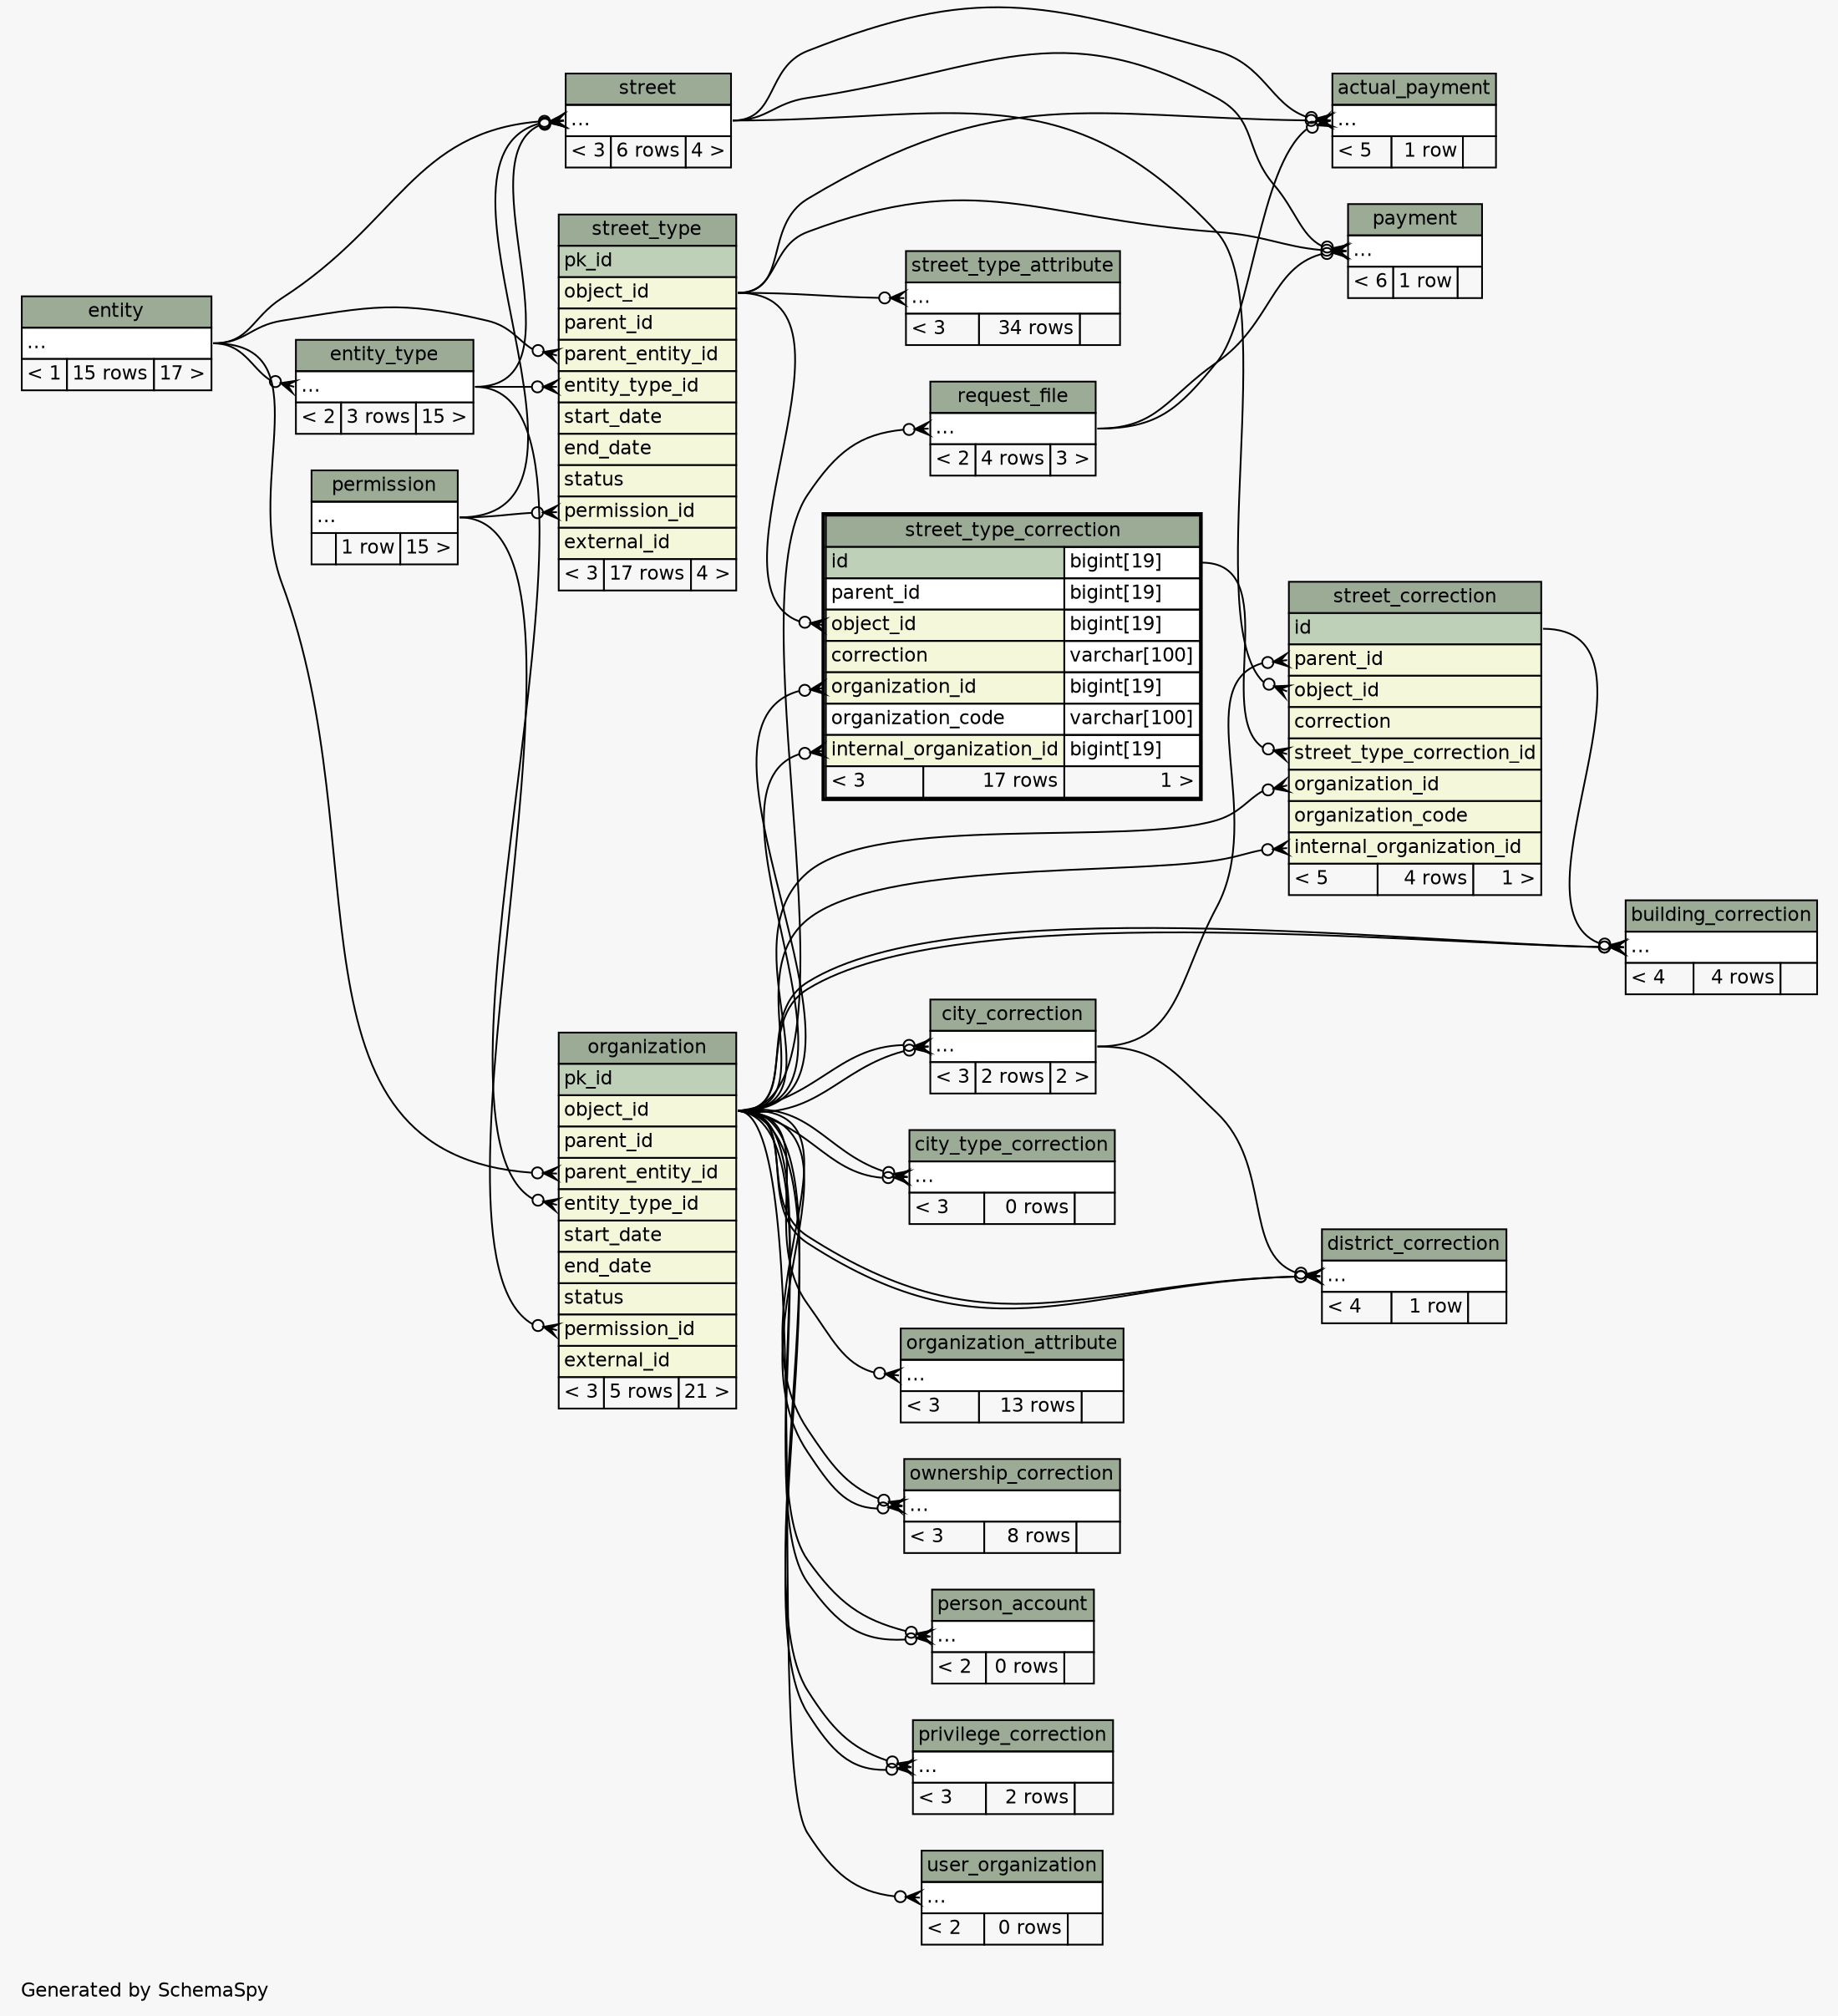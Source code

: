 // dot 2.28.0 on Windows 7 6.1
// SchemaSpy rev 590
digraph "twoDegreesRelationshipsDiagram" {
  graph [
    rankdir="RL"
    bgcolor="#f7f7f7"
    label="\nGenerated by SchemaSpy"
    labeljust="l"
    nodesep="0.18"
    ranksep="0.46"
    fontname="Helvetica"
    fontsize="11"
  ];
  node [
    fontname="Helvetica"
    fontsize="11"
    shape="plaintext"
  ];
  edge [
    arrowsize="0.8"
  ];
  "actual_payment":"elipses":w -> "street":"elipses":e [arrowhead=none dir=back arrowtail=crowodot];
  "actual_payment":"elipses":w -> "street_type":"object_id":e [arrowhead=none dir=back arrowtail=crowodot];
  "actual_payment":"elipses":w -> "request_file":"elipses":e [arrowhead=none dir=back arrowtail=crowodot];
  "building_correction":"elipses":w -> "organization":"object_id":e [arrowhead=none dir=back arrowtail=crowodot];
  "building_correction":"elipses":w -> "organization":"object_id":e [arrowhead=none dir=back arrowtail=crowodot];
  "building_correction":"elipses":w -> "street_correction":"id":e [arrowhead=none dir=back arrowtail=crowodot];
  "city_correction":"elipses":w -> "organization":"object_id":e [arrowhead=none dir=back arrowtail=crowodot];
  "city_correction":"elipses":w -> "organization":"object_id":e [arrowhead=none dir=back arrowtail=crowodot];
  "city_type_correction":"elipses":w -> "organization":"object_id":e [arrowhead=none dir=back arrowtail=crowodot];
  "city_type_correction":"elipses":w -> "organization":"object_id":e [arrowhead=none dir=back arrowtail=crowodot];
  "district_correction":"elipses":w -> "organization":"object_id":e [arrowhead=none dir=back arrowtail=crowodot];
  "district_correction":"elipses":w -> "organization":"object_id":e [arrowhead=none dir=back arrowtail=crowodot];
  "district_correction":"elipses":w -> "city_correction":"elipses":e [arrowhead=none dir=back arrowtail=crowodot];
  "entity_type":"elipses":w -> "entity":"elipses":e [arrowhead=none dir=back arrowtail=crowodot];
  "organization":"entity_type_id":w -> "entity_type":"elipses":e [arrowhead=none dir=back arrowtail=crowodot];
  "organization":"parent_entity_id":w -> "entity":"elipses":e [arrowhead=none dir=back arrowtail=crowodot];
  "organization":"permission_id":w -> "permission":"elipses":e [arrowhead=none dir=back arrowtail=crowodot];
  "organization_attribute":"elipses":w -> "organization":"object_id":e [arrowhead=none dir=back arrowtail=crowodot];
  "ownership_correction":"elipses":w -> "organization":"object_id":e [arrowhead=none dir=back arrowtail=crowodot];
  "ownership_correction":"elipses":w -> "organization":"object_id":e [arrowhead=none dir=back arrowtail=crowodot];
  "payment":"elipses":w -> "street":"elipses":e [arrowhead=none dir=back arrowtail=crowodot];
  "payment":"elipses":w -> "street_type":"object_id":e [arrowhead=none dir=back arrowtail=crowodot];
  "payment":"elipses":w -> "request_file":"elipses":e [arrowhead=none dir=back arrowtail=crowodot];
  "person_account":"elipses":w -> "organization":"object_id":e [arrowhead=none dir=back arrowtail=crowodot];
  "person_account":"elipses":w -> "organization":"object_id":e [arrowhead=none dir=back arrowtail=crowodot];
  "privilege_correction":"elipses":w -> "organization":"object_id":e [arrowhead=none dir=back arrowtail=crowodot];
  "privilege_correction":"elipses":w -> "organization":"object_id":e [arrowhead=none dir=back arrowtail=crowodot];
  "request_file":"elipses":w -> "organization":"object_id":e [arrowhead=none dir=back arrowtail=crowodot];
  "street":"elipses":w -> "entity_type":"elipses":e [arrowhead=none dir=back arrowtail=crowodot];
  "street":"elipses":w -> "entity":"elipses":e [arrowhead=none dir=back arrowtail=crowodot];
  "street":"elipses":w -> "permission":"elipses":e [arrowhead=none dir=back arrowtail=crowodot];
  "street_correction":"internal_organization_id":w -> "organization":"object_id":e [arrowhead=none dir=back arrowtail=crowodot];
  "street_correction":"object_id":w -> "street":"elipses":e [arrowhead=none dir=back arrowtail=crowodot];
  "street_correction":"organization_id":w -> "organization":"object_id":e [arrowhead=none dir=back arrowtail=crowodot];
  "street_correction":"parent_id":w -> "city_correction":"elipses":e [arrowhead=none dir=back arrowtail=crowodot];
  "street_correction":"street_type_correction_id":w -> "street_type_correction":"id.type":e [arrowhead=none dir=back arrowtail=crowodot];
  "street_type":"entity_type_id":w -> "entity_type":"elipses":e [arrowhead=none dir=back arrowtail=crowodot];
  "street_type":"parent_entity_id":w -> "entity":"elipses":e [arrowhead=none dir=back arrowtail=crowodot];
  "street_type":"permission_id":w -> "permission":"elipses":e [arrowhead=none dir=back arrowtail=crowodot];
  "street_type_attribute":"elipses":w -> "street_type":"object_id":e [arrowhead=none dir=back arrowtail=crowodot];
  "street_type_correction":"internal_organization_id":w -> "organization":"object_id":e [arrowhead=none dir=back arrowtail=crowodot];
  "street_type_correction":"object_id":w -> "street_type":"object_id":e [arrowhead=none dir=back arrowtail=crowodot];
  "street_type_correction":"organization_id":w -> "organization":"object_id":e [arrowhead=none dir=back arrowtail=crowodot];
  "user_organization":"elipses":w -> "organization":"object_id":e [arrowhead=none dir=back arrowtail=crowodot];
  "actual_payment" [
    label=<
    <TABLE BORDER="0" CELLBORDER="1" CELLSPACING="0" BGCOLOR="#ffffff">
      <TR><TD COLSPAN="3" BGCOLOR="#9bab96" ALIGN="CENTER">actual_payment</TD></TR>
      <TR><TD PORT="elipses" COLSPAN="3" ALIGN="LEFT">...</TD></TR>
      <TR><TD ALIGN="LEFT" BGCOLOR="#f7f7f7">&lt; 5</TD><TD ALIGN="RIGHT" BGCOLOR="#f7f7f7">1 row</TD><TD ALIGN="RIGHT" BGCOLOR="#f7f7f7">  </TD></TR>
    </TABLE>>
    URL="actual_payment.html"
    tooltip="actual_payment"
  ];
  "building_correction" [
    label=<
    <TABLE BORDER="0" CELLBORDER="1" CELLSPACING="0" BGCOLOR="#ffffff">
      <TR><TD COLSPAN="3" BGCOLOR="#9bab96" ALIGN="CENTER">building_correction</TD></TR>
      <TR><TD PORT="elipses" COLSPAN="3" ALIGN="LEFT">...</TD></TR>
      <TR><TD ALIGN="LEFT" BGCOLOR="#f7f7f7">&lt; 4</TD><TD ALIGN="RIGHT" BGCOLOR="#f7f7f7">4 rows</TD><TD ALIGN="RIGHT" BGCOLOR="#f7f7f7">  </TD></TR>
    </TABLE>>
    URL="building_correction.html"
    tooltip="building_correction"
  ];
  "city_correction" [
    label=<
    <TABLE BORDER="0" CELLBORDER="1" CELLSPACING="0" BGCOLOR="#ffffff">
      <TR><TD COLSPAN="3" BGCOLOR="#9bab96" ALIGN="CENTER">city_correction</TD></TR>
      <TR><TD PORT="elipses" COLSPAN="3" ALIGN="LEFT">...</TD></TR>
      <TR><TD ALIGN="LEFT" BGCOLOR="#f7f7f7">&lt; 3</TD><TD ALIGN="RIGHT" BGCOLOR="#f7f7f7">2 rows</TD><TD ALIGN="RIGHT" BGCOLOR="#f7f7f7">2 &gt;</TD></TR>
    </TABLE>>
    URL="city_correction.html"
    tooltip="city_correction"
  ];
  "city_type_correction" [
    label=<
    <TABLE BORDER="0" CELLBORDER="1" CELLSPACING="0" BGCOLOR="#ffffff">
      <TR><TD COLSPAN="3" BGCOLOR="#9bab96" ALIGN="CENTER">city_type_correction</TD></TR>
      <TR><TD PORT="elipses" COLSPAN="3" ALIGN="LEFT">...</TD></TR>
      <TR><TD ALIGN="LEFT" BGCOLOR="#f7f7f7">&lt; 3</TD><TD ALIGN="RIGHT" BGCOLOR="#f7f7f7">0 rows</TD><TD ALIGN="RIGHT" BGCOLOR="#f7f7f7">  </TD></TR>
    </TABLE>>
    URL="city_type_correction.html"
    tooltip="city_type_correction"
  ];
  "district_correction" [
    label=<
    <TABLE BORDER="0" CELLBORDER="1" CELLSPACING="0" BGCOLOR="#ffffff">
      <TR><TD COLSPAN="3" BGCOLOR="#9bab96" ALIGN="CENTER">district_correction</TD></TR>
      <TR><TD PORT="elipses" COLSPAN="3" ALIGN="LEFT">...</TD></TR>
      <TR><TD ALIGN="LEFT" BGCOLOR="#f7f7f7">&lt; 4</TD><TD ALIGN="RIGHT" BGCOLOR="#f7f7f7">1 row</TD><TD ALIGN="RIGHT" BGCOLOR="#f7f7f7">  </TD></TR>
    </TABLE>>
    URL="district_correction.html"
    tooltip="district_correction"
  ];
  "entity" [
    label=<
    <TABLE BORDER="0" CELLBORDER="1" CELLSPACING="0" BGCOLOR="#ffffff">
      <TR><TD COLSPAN="3" BGCOLOR="#9bab96" ALIGN="CENTER">entity</TD></TR>
      <TR><TD PORT="elipses" COLSPAN="3" ALIGN="LEFT">...</TD></TR>
      <TR><TD ALIGN="LEFT" BGCOLOR="#f7f7f7">&lt; 1</TD><TD ALIGN="RIGHT" BGCOLOR="#f7f7f7">15 rows</TD><TD ALIGN="RIGHT" BGCOLOR="#f7f7f7">17 &gt;</TD></TR>
    </TABLE>>
    URL="entity.html"
    tooltip="entity"
  ];
  "entity_type" [
    label=<
    <TABLE BORDER="0" CELLBORDER="1" CELLSPACING="0" BGCOLOR="#ffffff">
      <TR><TD COLSPAN="3" BGCOLOR="#9bab96" ALIGN="CENTER">entity_type</TD></TR>
      <TR><TD PORT="elipses" COLSPAN="3" ALIGN="LEFT">...</TD></TR>
      <TR><TD ALIGN="LEFT" BGCOLOR="#f7f7f7">&lt; 2</TD><TD ALIGN="RIGHT" BGCOLOR="#f7f7f7">3 rows</TD><TD ALIGN="RIGHT" BGCOLOR="#f7f7f7">15 &gt;</TD></TR>
    </TABLE>>
    URL="entity_type.html"
    tooltip="entity_type"
  ];
  "organization" [
    label=<
    <TABLE BORDER="0" CELLBORDER="1" CELLSPACING="0" BGCOLOR="#ffffff">
      <TR><TD COLSPAN="3" BGCOLOR="#9bab96" ALIGN="CENTER">organization</TD></TR>
      <TR><TD PORT="pk_id" COLSPAN="3" BGCOLOR="#bed1b8" ALIGN="LEFT">pk_id</TD></TR>
      <TR><TD PORT="object_id" COLSPAN="3" BGCOLOR="#f4f7da" ALIGN="LEFT">object_id</TD></TR>
      <TR><TD PORT="parent_id" COLSPAN="3" BGCOLOR="#f4f7da" ALIGN="LEFT">parent_id</TD></TR>
      <TR><TD PORT="parent_entity_id" COLSPAN="3" BGCOLOR="#f4f7da" ALIGN="LEFT">parent_entity_id</TD></TR>
      <TR><TD PORT="entity_type_id" COLSPAN="3" BGCOLOR="#f4f7da" ALIGN="LEFT">entity_type_id</TD></TR>
      <TR><TD PORT="start_date" COLSPAN="3" BGCOLOR="#f4f7da" ALIGN="LEFT">start_date</TD></TR>
      <TR><TD PORT="end_date" COLSPAN="3" BGCOLOR="#f4f7da" ALIGN="LEFT">end_date</TD></TR>
      <TR><TD PORT="status" COLSPAN="3" BGCOLOR="#f4f7da" ALIGN="LEFT">status</TD></TR>
      <TR><TD PORT="permission_id" COLSPAN="3" BGCOLOR="#f4f7da" ALIGN="LEFT">permission_id</TD></TR>
      <TR><TD PORT="external_id" COLSPAN="3" BGCOLOR="#f4f7da" ALIGN="LEFT">external_id</TD></TR>
      <TR><TD ALIGN="LEFT" BGCOLOR="#f7f7f7">&lt; 3</TD><TD ALIGN="RIGHT" BGCOLOR="#f7f7f7">5 rows</TD><TD ALIGN="RIGHT" BGCOLOR="#f7f7f7">21 &gt;</TD></TR>
    </TABLE>>
    URL="organization.html"
    tooltip="organization"
  ];
  "organization_attribute" [
    label=<
    <TABLE BORDER="0" CELLBORDER="1" CELLSPACING="0" BGCOLOR="#ffffff">
      <TR><TD COLSPAN="3" BGCOLOR="#9bab96" ALIGN="CENTER">organization_attribute</TD></TR>
      <TR><TD PORT="elipses" COLSPAN="3" ALIGN="LEFT">...</TD></TR>
      <TR><TD ALIGN="LEFT" BGCOLOR="#f7f7f7">&lt; 3</TD><TD ALIGN="RIGHT" BGCOLOR="#f7f7f7">13 rows</TD><TD ALIGN="RIGHT" BGCOLOR="#f7f7f7">  </TD></TR>
    </TABLE>>
    URL="organization_attribute.html"
    tooltip="organization_attribute"
  ];
  "ownership_correction" [
    label=<
    <TABLE BORDER="0" CELLBORDER="1" CELLSPACING="0" BGCOLOR="#ffffff">
      <TR><TD COLSPAN="3" BGCOLOR="#9bab96" ALIGN="CENTER">ownership_correction</TD></TR>
      <TR><TD PORT="elipses" COLSPAN="3" ALIGN="LEFT">...</TD></TR>
      <TR><TD ALIGN="LEFT" BGCOLOR="#f7f7f7">&lt; 3</TD><TD ALIGN="RIGHT" BGCOLOR="#f7f7f7">8 rows</TD><TD ALIGN="RIGHT" BGCOLOR="#f7f7f7">  </TD></TR>
    </TABLE>>
    URL="ownership_correction.html"
    tooltip="ownership_correction"
  ];
  "payment" [
    label=<
    <TABLE BORDER="0" CELLBORDER="1" CELLSPACING="0" BGCOLOR="#ffffff">
      <TR><TD COLSPAN="3" BGCOLOR="#9bab96" ALIGN="CENTER">payment</TD></TR>
      <TR><TD PORT="elipses" COLSPAN="3" ALIGN="LEFT">...</TD></TR>
      <TR><TD ALIGN="LEFT" BGCOLOR="#f7f7f7">&lt; 6</TD><TD ALIGN="RIGHT" BGCOLOR="#f7f7f7">1 row</TD><TD ALIGN="RIGHT" BGCOLOR="#f7f7f7">  </TD></TR>
    </TABLE>>
    URL="payment.html"
    tooltip="payment"
  ];
  "permission" [
    label=<
    <TABLE BORDER="0" CELLBORDER="1" CELLSPACING="0" BGCOLOR="#ffffff">
      <TR><TD COLSPAN="3" BGCOLOR="#9bab96" ALIGN="CENTER">permission</TD></TR>
      <TR><TD PORT="elipses" COLSPAN="3" ALIGN="LEFT">...</TD></TR>
      <TR><TD ALIGN="LEFT" BGCOLOR="#f7f7f7">  </TD><TD ALIGN="RIGHT" BGCOLOR="#f7f7f7">1 row</TD><TD ALIGN="RIGHT" BGCOLOR="#f7f7f7">15 &gt;</TD></TR>
    </TABLE>>
    URL="permission.html"
    tooltip="permission"
  ];
  "person_account" [
    label=<
    <TABLE BORDER="0" CELLBORDER="1" CELLSPACING="0" BGCOLOR="#ffffff">
      <TR><TD COLSPAN="3" BGCOLOR="#9bab96" ALIGN="CENTER">person_account</TD></TR>
      <TR><TD PORT="elipses" COLSPAN="3" ALIGN="LEFT">...</TD></TR>
      <TR><TD ALIGN="LEFT" BGCOLOR="#f7f7f7">&lt; 2</TD><TD ALIGN="RIGHT" BGCOLOR="#f7f7f7">0 rows</TD><TD ALIGN="RIGHT" BGCOLOR="#f7f7f7">  </TD></TR>
    </TABLE>>
    URL="person_account.html"
    tooltip="person_account"
  ];
  "privilege_correction" [
    label=<
    <TABLE BORDER="0" CELLBORDER="1" CELLSPACING="0" BGCOLOR="#ffffff">
      <TR><TD COLSPAN="3" BGCOLOR="#9bab96" ALIGN="CENTER">privilege_correction</TD></TR>
      <TR><TD PORT="elipses" COLSPAN="3" ALIGN="LEFT">...</TD></TR>
      <TR><TD ALIGN="LEFT" BGCOLOR="#f7f7f7">&lt; 3</TD><TD ALIGN="RIGHT" BGCOLOR="#f7f7f7">2 rows</TD><TD ALIGN="RIGHT" BGCOLOR="#f7f7f7">  </TD></TR>
    </TABLE>>
    URL="privilege_correction.html"
    tooltip="privilege_correction"
  ];
  "request_file" [
    label=<
    <TABLE BORDER="0" CELLBORDER="1" CELLSPACING="0" BGCOLOR="#ffffff">
      <TR><TD COLSPAN="3" BGCOLOR="#9bab96" ALIGN="CENTER">request_file</TD></TR>
      <TR><TD PORT="elipses" COLSPAN="3" ALIGN="LEFT">...</TD></TR>
      <TR><TD ALIGN="LEFT" BGCOLOR="#f7f7f7">&lt; 2</TD><TD ALIGN="RIGHT" BGCOLOR="#f7f7f7">4 rows</TD><TD ALIGN="RIGHT" BGCOLOR="#f7f7f7">3 &gt;</TD></TR>
    </TABLE>>
    URL="request_file.html"
    tooltip="request_file"
  ];
  "street" [
    label=<
    <TABLE BORDER="0" CELLBORDER="1" CELLSPACING="0" BGCOLOR="#ffffff">
      <TR><TD COLSPAN="3" BGCOLOR="#9bab96" ALIGN="CENTER">street</TD></TR>
      <TR><TD PORT="elipses" COLSPAN="3" ALIGN="LEFT">...</TD></TR>
      <TR><TD ALIGN="LEFT" BGCOLOR="#f7f7f7">&lt; 3</TD><TD ALIGN="RIGHT" BGCOLOR="#f7f7f7">6 rows</TD><TD ALIGN="RIGHT" BGCOLOR="#f7f7f7">4 &gt;</TD></TR>
    </TABLE>>
    URL="street.html"
    tooltip="street"
  ];
  "street_correction" [
    label=<
    <TABLE BORDER="0" CELLBORDER="1" CELLSPACING="0" BGCOLOR="#ffffff">
      <TR><TD COLSPAN="3" BGCOLOR="#9bab96" ALIGN="CENTER">street_correction</TD></TR>
      <TR><TD PORT="id" COLSPAN="3" BGCOLOR="#bed1b8" ALIGN="LEFT">id</TD></TR>
      <TR><TD PORT="parent_id" COLSPAN="3" BGCOLOR="#f4f7da" ALIGN="LEFT">parent_id</TD></TR>
      <TR><TD PORT="object_id" COLSPAN="3" BGCOLOR="#f4f7da" ALIGN="LEFT">object_id</TD></TR>
      <TR><TD PORT="correction" COLSPAN="3" BGCOLOR="#f4f7da" ALIGN="LEFT">correction</TD></TR>
      <TR><TD PORT="street_type_correction_id" COLSPAN="3" BGCOLOR="#f4f7da" ALIGN="LEFT">street_type_correction_id</TD></TR>
      <TR><TD PORT="organization_id" COLSPAN="3" BGCOLOR="#f4f7da" ALIGN="LEFT">organization_id</TD></TR>
      <TR><TD PORT="organization_code" COLSPAN="3" BGCOLOR="#f4f7da" ALIGN="LEFT">organization_code</TD></TR>
      <TR><TD PORT="internal_organization_id" COLSPAN="3" BGCOLOR="#f4f7da" ALIGN="LEFT">internal_organization_id</TD></TR>
      <TR><TD ALIGN="LEFT" BGCOLOR="#f7f7f7">&lt; 5</TD><TD ALIGN="RIGHT" BGCOLOR="#f7f7f7">4 rows</TD><TD ALIGN="RIGHT" BGCOLOR="#f7f7f7">1 &gt;</TD></TR>
    </TABLE>>
    URL="street_correction.html"
    tooltip="street_correction"
  ];
  "street_type" [
    label=<
    <TABLE BORDER="0" CELLBORDER="1" CELLSPACING="0" BGCOLOR="#ffffff">
      <TR><TD COLSPAN="3" BGCOLOR="#9bab96" ALIGN="CENTER">street_type</TD></TR>
      <TR><TD PORT="pk_id" COLSPAN="3" BGCOLOR="#bed1b8" ALIGN="LEFT">pk_id</TD></TR>
      <TR><TD PORT="object_id" COLSPAN="3" BGCOLOR="#f4f7da" ALIGN="LEFT">object_id</TD></TR>
      <TR><TD PORT="parent_id" COLSPAN="3" BGCOLOR="#f4f7da" ALIGN="LEFT">parent_id</TD></TR>
      <TR><TD PORT="parent_entity_id" COLSPAN="3" BGCOLOR="#f4f7da" ALIGN="LEFT">parent_entity_id</TD></TR>
      <TR><TD PORT="entity_type_id" COLSPAN="3" BGCOLOR="#f4f7da" ALIGN="LEFT">entity_type_id</TD></TR>
      <TR><TD PORT="start_date" COLSPAN="3" BGCOLOR="#f4f7da" ALIGN="LEFT">start_date</TD></TR>
      <TR><TD PORT="end_date" COLSPAN="3" BGCOLOR="#f4f7da" ALIGN="LEFT">end_date</TD></TR>
      <TR><TD PORT="status" COLSPAN="3" BGCOLOR="#f4f7da" ALIGN="LEFT">status</TD></TR>
      <TR><TD PORT="permission_id" COLSPAN="3" BGCOLOR="#f4f7da" ALIGN="LEFT">permission_id</TD></TR>
      <TR><TD PORT="external_id" COLSPAN="3" BGCOLOR="#f4f7da" ALIGN="LEFT">external_id</TD></TR>
      <TR><TD ALIGN="LEFT" BGCOLOR="#f7f7f7">&lt; 3</TD><TD ALIGN="RIGHT" BGCOLOR="#f7f7f7">17 rows</TD><TD ALIGN="RIGHT" BGCOLOR="#f7f7f7">4 &gt;</TD></TR>
    </TABLE>>
    URL="street_type.html"
    tooltip="street_type"
  ];
  "street_type_attribute" [
    label=<
    <TABLE BORDER="0" CELLBORDER="1" CELLSPACING="0" BGCOLOR="#ffffff">
      <TR><TD COLSPAN="3" BGCOLOR="#9bab96" ALIGN="CENTER">street_type_attribute</TD></TR>
      <TR><TD PORT="elipses" COLSPAN="3" ALIGN="LEFT">...</TD></TR>
      <TR><TD ALIGN="LEFT" BGCOLOR="#f7f7f7">&lt; 3</TD><TD ALIGN="RIGHT" BGCOLOR="#f7f7f7">34 rows</TD><TD ALIGN="RIGHT" BGCOLOR="#f7f7f7">  </TD></TR>
    </TABLE>>
    URL="street_type_attribute.html"
    tooltip="street_type_attribute"
  ];
  "street_type_correction" [
    label=<
    <TABLE BORDER="2" CELLBORDER="1" CELLSPACING="0" BGCOLOR="#ffffff">
      <TR><TD COLSPAN="3" BGCOLOR="#9bab96" ALIGN="CENTER">street_type_correction</TD></TR>
      <TR><TD PORT="id" COLSPAN="2" BGCOLOR="#bed1b8" ALIGN="LEFT">id</TD><TD PORT="id.type" ALIGN="LEFT">bigint[19]</TD></TR>
      <TR><TD PORT="parent_id" COLSPAN="2" ALIGN="LEFT">parent_id</TD><TD PORT="parent_id.type" ALIGN="LEFT">bigint[19]</TD></TR>
      <TR><TD PORT="object_id" COLSPAN="2" BGCOLOR="#f4f7da" ALIGN="LEFT">object_id</TD><TD PORT="object_id.type" ALIGN="LEFT">bigint[19]</TD></TR>
      <TR><TD PORT="correction" COLSPAN="2" BGCOLOR="#f4f7da" ALIGN="LEFT">correction</TD><TD PORT="correction.type" ALIGN="LEFT">varchar[100]</TD></TR>
      <TR><TD PORT="organization_id" COLSPAN="2" BGCOLOR="#f4f7da" ALIGN="LEFT">organization_id</TD><TD PORT="organization_id.type" ALIGN="LEFT">bigint[19]</TD></TR>
      <TR><TD PORT="organization_code" COLSPAN="2" ALIGN="LEFT">organization_code</TD><TD PORT="organization_code.type" ALIGN="LEFT">varchar[100]</TD></TR>
      <TR><TD PORT="internal_organization_id" COLSPAN="2" BGCOLOR="#f4f7da" ALIGN="LEFT">internal_organization_id</TD><TD PORT="internal_organization_id.type" ALIGN="LEFT">bigint[19]</TD></TR>
      <TR><TD ALIGN="LEFT" BGCOLOR="#f7f7f7">&lt; 3</TD><TD ALIGN="RIGHT" BGCOLOR="#f7f7f7">17 rows</TD><TD ALIGN="RIGHT" BGCOLOR="#f7f7f7">1 &gt;</TD></TR>
    </TABLE>>
    URL="street_type_correction.html"
    tooltip="street_type_correction"
  ];
  "user_organization" [
    label=<
    <TABLE BORDER="0" CELLBORDER="1" CELLSPACING="0" BGCOLOR="#ffffff">
      <TR><TD COLSPAN="3" BGCOLOR="#9bab96" ALIGN="CENTER">user_organization</TD></TR>
      <TR><TD PORT="elipses" COLSPAN="3" ALIGN="LEFT">...</TD></TR>
      <TR><TD ALIGN="LEFT" BGCOLOR="#f7f7f7">&lt; 2</TD><TD ALIGN="RIGHT" BGCOLOR="#f7f7f7">0 rows</TD><TD ALIGN="RIGHT" BGCOLOR="#f7f7f7">  </TD></TR>
    </TABLE>>
    URL="user_organization.html"
    tooltip="user_organization"
  ];
}
